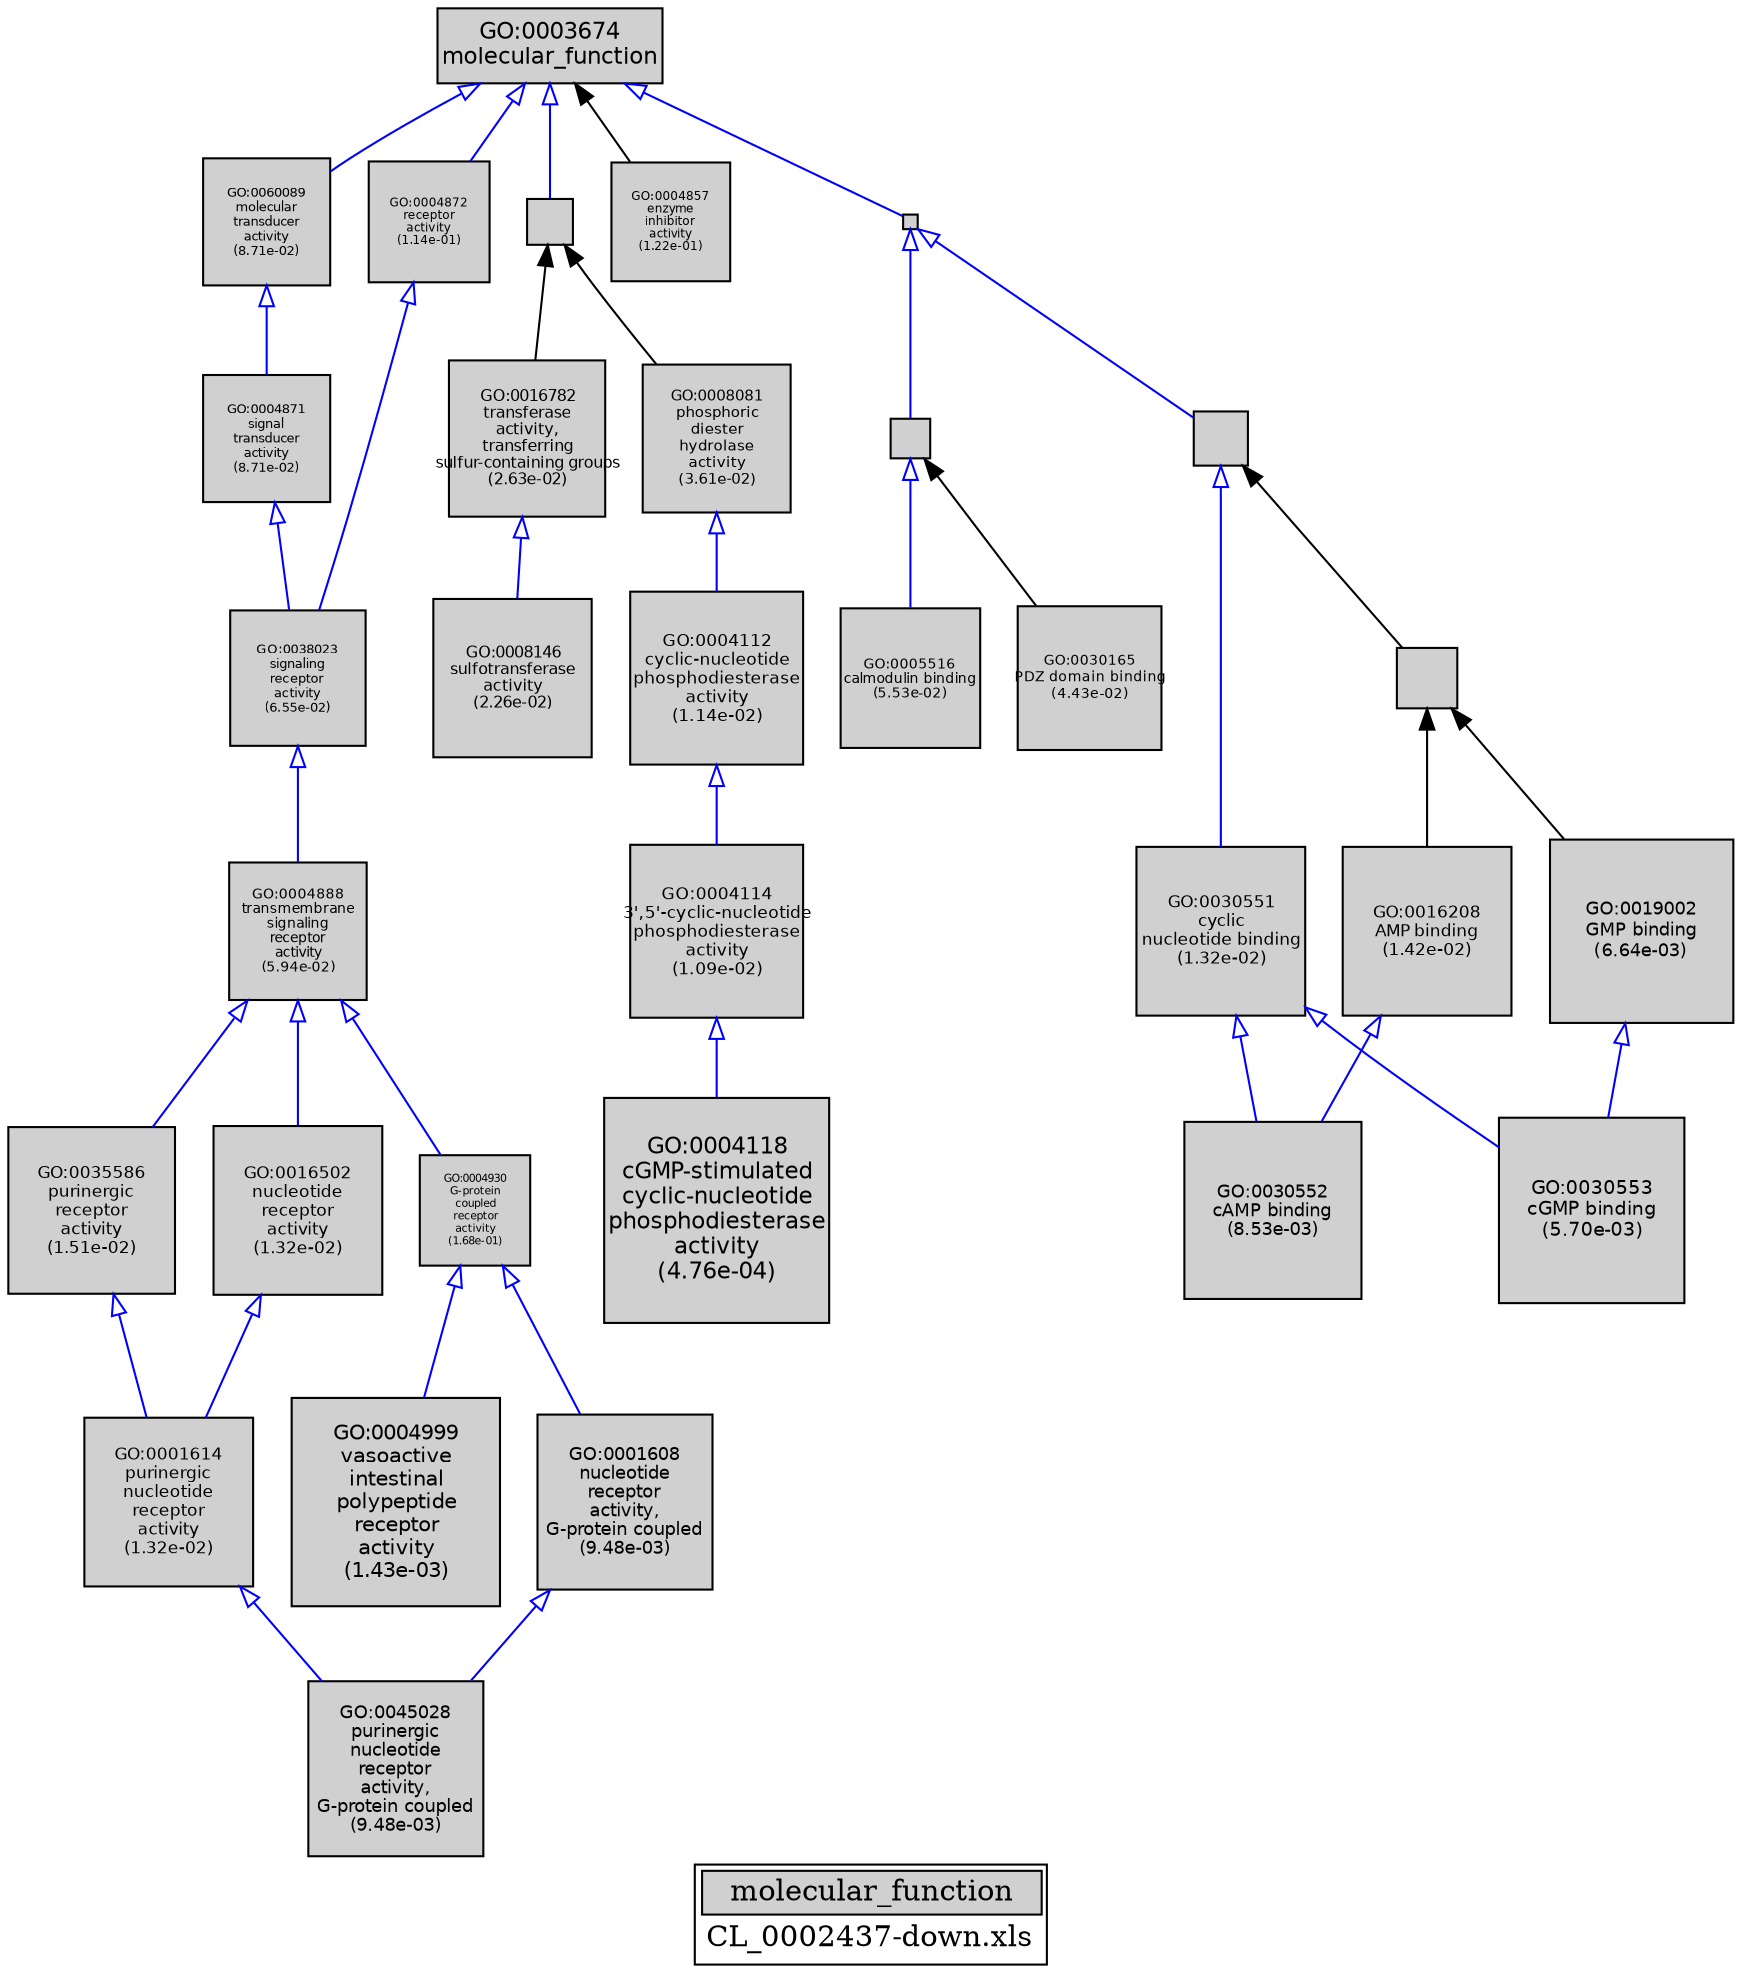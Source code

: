 digraph "molecular_function" {
graph [ bgcolor = "#FFFFFF", label = <<TABLE COLOR="black" BGCOLOR="white"><TR><TD COLSPAN="2" BGCOLOR="#D0D0D0"><FONT COLOR="black">molecular_function</FONT></TD></TR><TR><TD BORDER="0">CL_0002437-down.xls</TD></TR></TABLE>> ];
node [ fontname = "Helvetica" ];

subgraph "nodes" {

node [ style = "filled", fixedsize = "true", width = 1, shape = "box", fontsize = 9, fillcolor = "#D0D0D0", fontcolor = "black", color = "black" ];

"GO:0001614" [ URL = "#GO:0001614", label = <<TABLE BORDER="0"><TR><TD>GO:0001614<BR/>purinergic<BR/>nucleotide<BR/>receptor<BR/>activity<BR/>(1.32e-02)</TD></TR></TABLE>>, width = 1.12959702789, shape = "box", fontsize = 8.13309860083, height = 1.12959702789 ];
"GO:0016208" [ URL = "#GO:0016208", label = <<TABLE BORDER="0"><TR><TD>GO:0016208<BR/>AMP binding<BR/>(1.42e-02)</TD></TR></TABLE>>, width = 1.12067330174, shape = "box", fontsize = 8.06884777255, height = 1.12067330174 ];
"GO:0003674" [ URL = "#GO:0003674", label = <<TABLE BORDER="0"><TR><TD>GO:0003674<BR/>molecular_function</TD></TR></TABLE>>, width = 1.5, shape = "box", fontsize = 10.8 ];
"GO:0038023" [ URL = "#GO:0038023", label = <<TABLE BORDER="0"><TR><TD>GO:0038023<BR/>signaling<BR/>receptor<BR/>activity<BR/>(6.55e-02)</TD></TR></TABLE>>, width = 0.898917254776, shape = "box", fontsize = 6.47220423439, height = 0.898917254776 ];
"GO:0005515" [ URL = "#GO:0005515", label = "", width = 0.26268965055, shape = "box", height = 0.26268965055 ];
"GO:0030165" [ URL = "#GO:0030165", label = <<TABLE BORDER="0"><TR><TD>GO:0030165<BR/>PDZ domain binding<BR/>(4.43e-02)</TD></TR></TABLE>>, width = 0.960362372259, shape = "box", fontsize = 6.91460908027, height = 0.960362372259 ];
"GO:0003824" [ URL = "#GO:0003824", label = "", width = 0.304716946576, shape = "box", height = 0.304716946576 ];
"GO:0030551" [ URL = "#GO:0030551", label = <<TABLE BORDER="0"><TR><TD>GO:0030551<BR/>cyclic<BR/>nucleotide binding<BR/>(1.32e-02)</TD></TR></TABLE>>, width = 1.12959702789, shape = "box", fontsize = 8.13309860083, height = 1.12959702789 ];
"GO:0060089" [ URL = "#GO:0060089", label = <<TABLE BORDER="0"><TR><TD>GO:0060089<BR/>molecular<BR/>transducer<BR/>activity<BR/>(8.71e-02)</TD></TR></TABLE>>, width = 0.851230616357, shape = "box", fontsize = 6.12886043777, height = 0.851230616357 ];
"GO:0016502" [ URL = "#GO:0016502", label = <<TABLE BORDER="0"><TR><TD>GO:0016502<BR/>nucleotide<BR/>receptor<BR/>activity<BR/>(1.32e-02)</TD></TR></TABLE>>, width = 1.12959702789, shape = "box", fontsize = 8.13309860083, height = 1.12959702789 ];
"GO:0035586" [ URL = "#GO:0035586", label = <<TABLE BORDER="0"><TR><TD>GO:0035586<BR/>purinergic<BR/>receptor<BR/>activity<BR/>(1.51e-02)</TD></TR></TABLE>>, width = 1.11226436518, shape = "box", fontsize = 8.00830342931, height = 1.11226436518 ];
"GO:0000166" [ URL = "#GO:0000166", label = "", width = 0.36343826631, shape = "box", height = 0.36343826631 ];
"GO:0016782" [ URL = "#GO:0016782", label = <<TABLE BORDER="0"><TR><TD>GO:0016782<BR/>transferase<BR/>activity,<BR/>transferring<BR/>sulfur-containing groups<BR/>(2.63e-02)</TD></TR></TABLE>>, width = 1.03668510499, shape = "box", fontsize = 7.4641327559, height = 1.03668510499 ];
"GO:0032555" [ URL = "#GO:0032555", label = "", width = 0.406697841528, shape = "box", height = 0.406697841528 ];
"GO:0030552" [ URL = "#GO:0030552", label = <<TABLE BORDER="0"><TR><TD>GO:0030552<BR/>cAMP binding<BR/>(8.53e-03)</TD></TR></TABLE>>, width = 1.18522362183, shape = "box", fontsize = 8.53361007717, height = 1.18522362183 ];
"GO:0004857" [ URL = "#GO:0004857", label = <<TABLE BORDER="0"><TR><TD>GO:0004857<BR/>enzyme<BR/>inhibitor<BR/>activity<BR/>(1.22e-01)</TD></TR></TABLE>>, width = 0.791106020999, shape = "box", fontsize = 5.69596335119, height = 0.791106020999 ];
"GO:0005488" [ URL = "#GO:0005488", label = "", width = 0.103159155023, shape = "box", height = 0.103159155023 ];
"GO:0005516" [ URL = "#GO:0005516", label = <<TABLE BORDER="0"><TR><TD>GO:0005516<BR/>calmodulin binding<BR/>(5.53e-02)</TD></TR></TABLE>>, width = 0.926162141398, shape = "box", fontsize = 6.66836741807, height = 0.926162141398 ];
"GO:0004888" [ URL = "#GO:0004888", label = <<TABLE BORDER="0"><TR><TD>GO:0004888<BR/>transmembrane<BR/>signaling<BR/>receptor<BR/>activity<BR/>(5.94e-02)</TD></TR></TABLE>>, width = 0.914615122252, shape = "box", fontsize = 6.58522888021, height = 0.914615122252 ];
"GO:0004871" [ URL = "#GO:0004871", label = <<TABLE BORDER="0"><TR><TD>GO:0004871<BR/>signal<BR/>transducer<BR/>activity<BR/>(8.71e-02)</TD></TR></TABLE>>, width = 0.851230616357, shape = "box", fontsize = 6.12886043777, height = 0.851230616357 ];
"GO:0008081" [ URL = "#GO:0008081", label = <<TABLE BORDER="0"><TR><TD>GO:0008081<BR/>phosphoric<BR/>diester<BR/>hydrolase<BR/>activity<BR/>(3.61e-02)</TD></TR></TABLE>>, width = 0.991327000958, shape = "box", fontsize = 7.1375544069, height = 0.991327000958 ];
"GO:0008146" [ URL = "#GO:0008146", label = <<TABLE BORDER="0"><TR><TD>GO:0008146<BR/>sulfotransferase<BR/>activity<BR/>(2.26e-02)</TD></TR></TABLE>>, width = 1.05800380146, shape = "box", fontsize = 7.61762737048, height = 1.05800380146 ];
"GO:0030553" [ URL = "#GO:0030553", label = <<TABLE BORDER="0"><TR><TD>GO:0030553<BR/>cGMP binding<BR/>(5.70e-03)</TD></TR></TABLE>>, width = 1.2341439674, shape = "box", fontsize = 8.88583656525, height = 1.2341439674 ];
"GO:0004999" [ URL = "#GO:0004999", label = <<TABLE BORDER="0"><TR><TD>GO:0004999<BR/>vasoactive<BR/>intestinal<BR/>polypeptide<BR/>receptor<BR/>activity<BR/>(1.43e-03)</TD></TR></TABLE>>, width = 1.38869051415, shape = "box", fontsize = 9.99857170187, height = 1.38869051415 ];
"GO:0001608" [ URL = "#GO:0001608", label = <<TABLE BORDER="0"><TR><TD>GO:0001608<BR/>nucleotide<BR/>receptor<BR/>activity,<BR/>G-protein coupled<BR/>(9.48e-03)</TD></TR></TABLE>>, width = 1.17218869449, shape = "box", fontsize = 8.43975860034, height = 1.17218869449 ];
"GO:0004112" [ URL = "#GO:0004112", label = <<TABLE BORDER="0"><TR><TD>GO:0004112<BR/>cyclic-nucleotide<BR/>phosphodiesterase<BR/>activity<BR/>(1.14e-02)</TD></TR></TABLE>>, width = 1.14929712658, shape = "box", fontsize = 8.2749393114, height = 1.14929712658 ];
"GO:0004930" [ URL = "#GO:0004930", label = <<TABLE BORDER="0"><TR><TD>GO:0004930<BR/>G-protein<BR/>coupled<BR/>receptor<BR/>activity<BR/>(1.68e-01)</TD></TR></TABLE>>, width = 0.72967880272, shape = "box", fontsize = 5.25368737959, height = 0.72967880272 ];
"GO:0004872" [ URL = "#GO:0004872", label = <<TABLE BORDER="0"><TR><TD>GO:0004872<BR/>receptor<BR/>activity<BR/>(1.14e-01)</TD></TR></TABLE>>, width = 0.803685564487, shape = "box", fontsize = 5.7865360643, height = 0.803685564487 ];
"GO:0004118" [ URL = "#GO:0004118", label = <<TABLE BORDER="0"><TR><TD>GO:0004118<BR/>cGMP-stimulated<BR/>cyclic-nucleotide<BR/>phosphodiesterase<BR/>activity<BR/>(4.76e-04)</TD></TR></TABLE>>, width = 1.5, shape = "box", fontsize = 10.8, height = 1.5 ];
"GO:0045028" [ URL = "#GO:0045028", label = <<TABLE BORDER="0"><TR><TD>GO:0045028<BR/>purinergic<BR/>nucleotide<BR/>receptor<BR/>activity,<BR/>G-protein coupled<BR/>(9.48e-03)</TD></TR></TABLE>>, width = 1.17218869449, shape = "box", fontsize = 8.43975860034, height = 1.17218869449 ];
"GO:0004114" [ URL = "#GO:0004114", label = <<TABLE BORDER="0"><TR><TD>GO:0004114<BR/>3',5'-cyclic-nucleotide<BR/>phosphodiesterase<BR/>activity<BR/>(1.09e-02)</TD></TR></TABLE>>, width = 1.15467963517, shape = "box", fontsize = 8.31369337321, height = 1.15467963517 ];
"GO:0019002" [ URL = "#GO:0019002", label = <<TABLE BORDER="0"><TR><TD>GO:0019002<BR/>GMP binding<BR/>(6.64e-03)</TD></TR></TABLE>>, width = 1.21577036633, shape = "box", fontsize = 8.75354663757, height = 1.21577036633 ];
}
subgraph "edges" {


edge [ dir = "back", weight = 1 ];
subgraph "regulates" {


edge [ color = "cyan", arrowtail = "none" ];
subgraph "positive" {


edge [ color = "green", arrowtail = "vee" ];
}
subgraph "negative" {


edge [ color = "red", arrowtail = "tee" ];
}
}
subgraph "part_of" {


edge [ color = "purple", arrowtail = "diamond", weight = 2.5 ];
}
subgraph "is_a" {


edge [ color = "blue", arrowtail = "empty", weight = 5.0 ];
"GO:0003674" -> "GO:0003824";
"GO:0004114" -> "GO:0004118";
"GO:0005488" -> "GO:0005515";
"GO:0001614" -> "GO:0045028";
"GO:0030551" -> "GO:0030552";
"GO:0001608" -> "GO:0045028";
"GO:0000166" -> "GO:0030551";
"GO:0035586" -> "GO:0001614";
"GO:0004888" -> "GO:0016502";
"GO:0008081" -> "GO:0004112";
"GO:0004112" -> "GO:0004114";
"GO:0004872" -> "GO:0038023";
"GO:0016208" -> "GO:0030552";
"GO:0060089" -> "GO:0004871";
"GO:0019002" -> "GO:0030553";
"GO:0005515" -> "GO:0005516";
"GO:0003674" -> "GO:0060089";
"GO:0004930" -> "GO:0001608";
"GO:0038023" -> "GO:0004888";
"GO:0030551" -> "GO:0030553";
"GO:0004930" -> "GO:0004999";
"GO:0005488" -> "GO:0000166";
"GO:0003674" -> "GO:0005488";
"GO:0003674" -> "GO:0004872";
"GO:0004888" -> "GO:0035586";
"GO:0004871" -> "GO:0038023";
"GO:0016782" -> "GO:0008146";
"GO:0016502" -> "GO:0001614";
"GO:0004888" -> "GO:0004930";
}
"GO:0032555" -> "GO:0016208";
"GO:0005515" -> "GO:0030165";
"GO:0003824" -> "GO:0016782";
"GO:0032555" -> "GO:0019002";
"GO:0000166" -> "GO:0032555";
"GO:0003674" -> "GO:0004857";
"GO:0003824" -> "GO:0008081";
}
}
